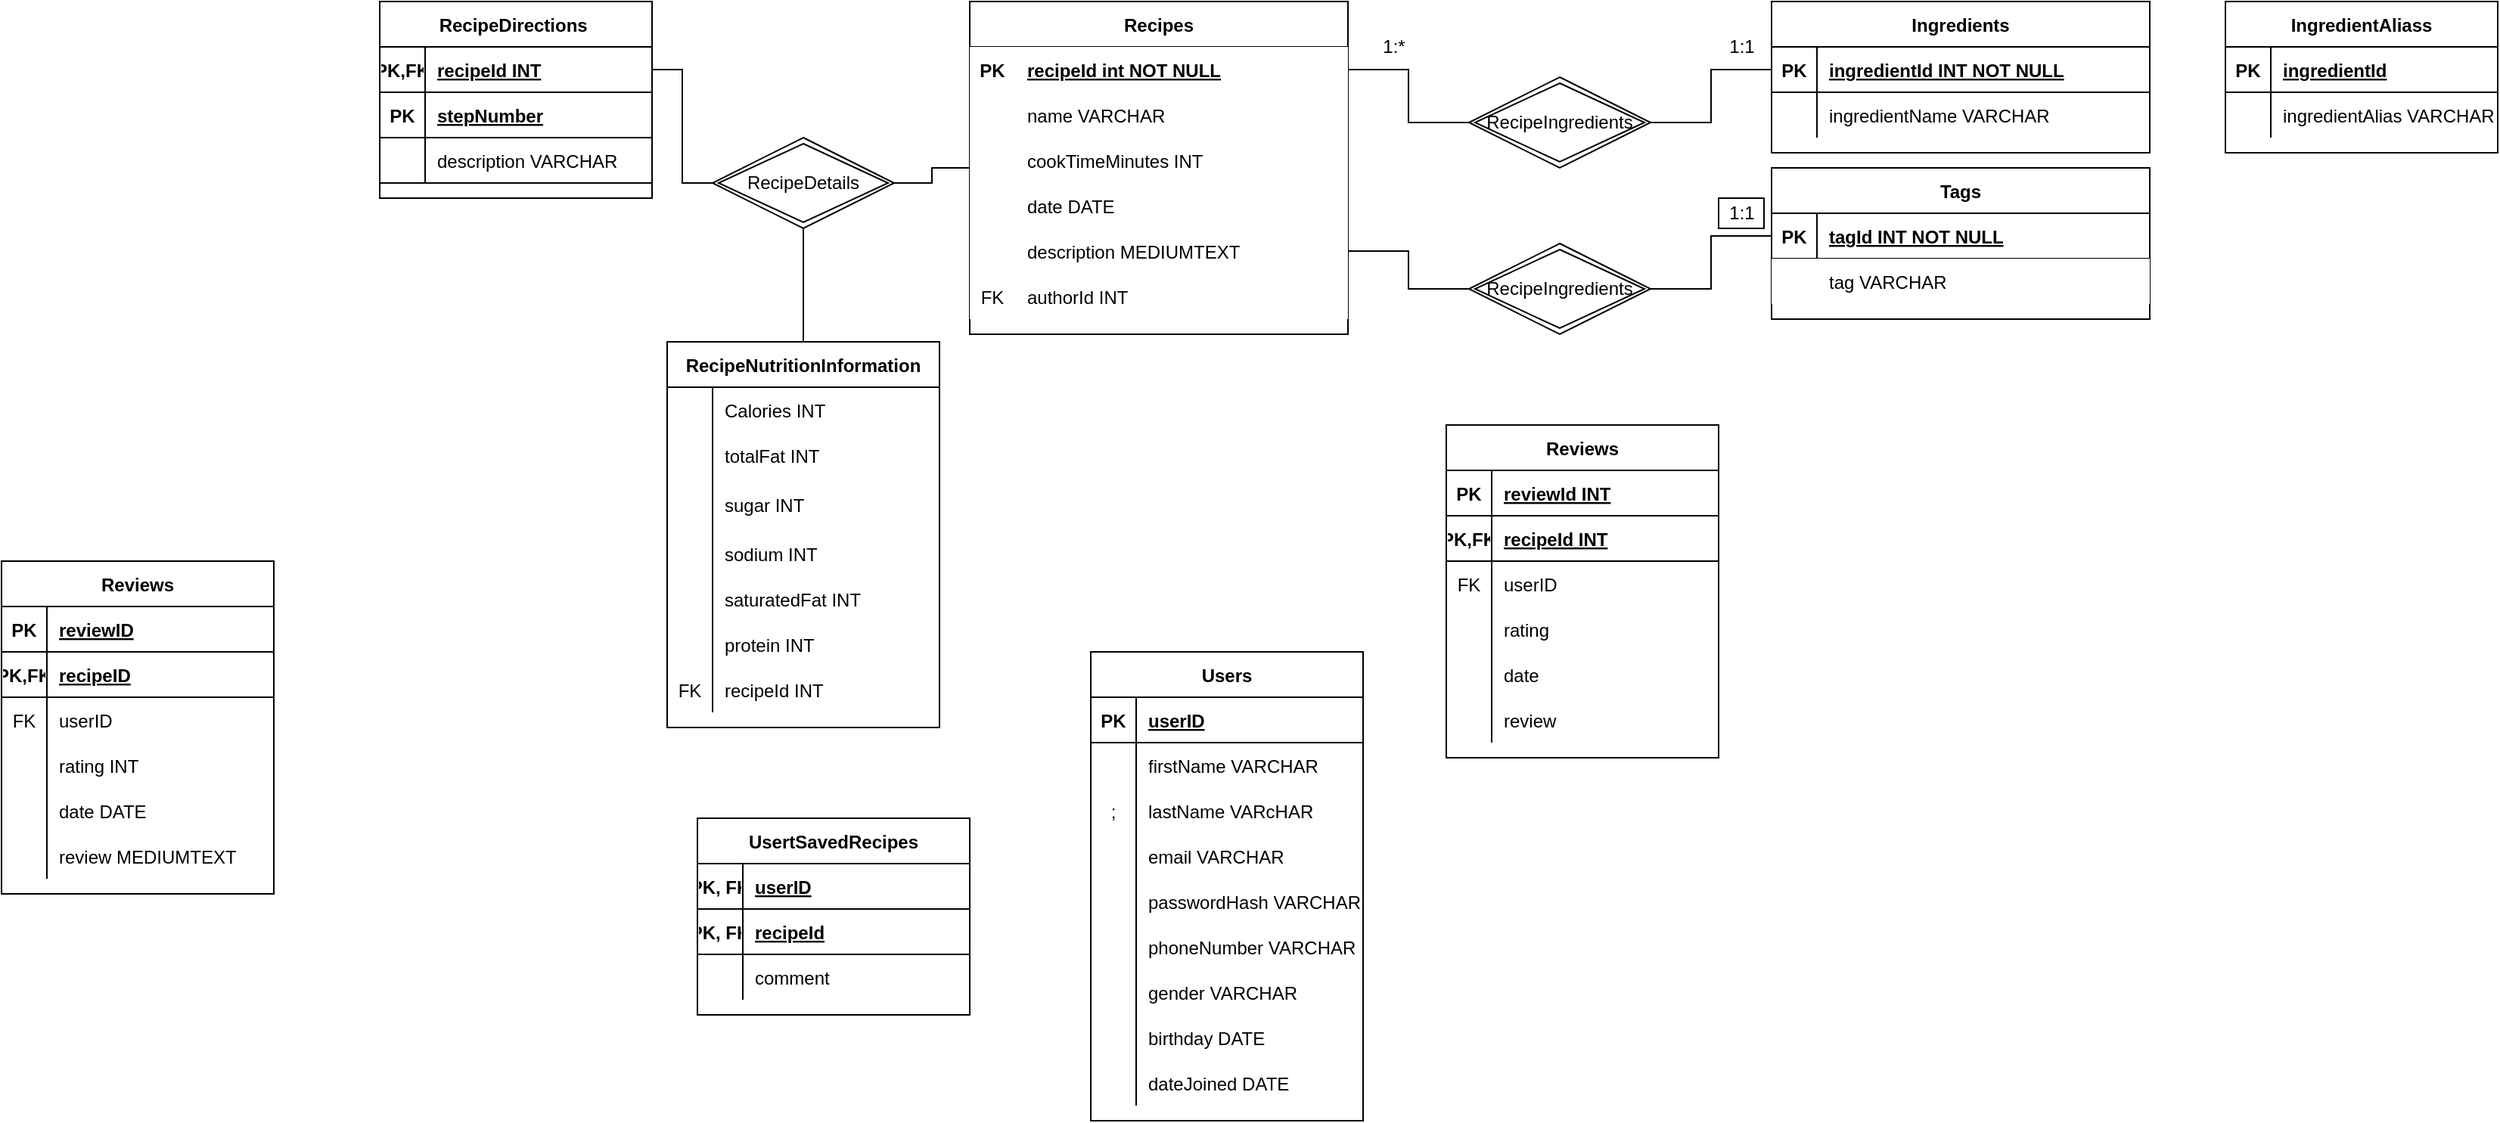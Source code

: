 <mxfile version="15.6.6" type="github">
  <diagram id="R2lEEEUBdFMjLlhIrx00" name="Page-1">
    <mxGraphModel dx="2789" dy="954" grid="1" gridSize="10" guides="1" tooltips="1" connect="1" arrows="1" fold="1" page="1" pageScale="1" pageWidth="1100" pageHeight="850" math="0" shadow="0" extFonts="Permanent Marker^https://fonts.googleapis.com/css?family=Permanent+Marker">
      <root>
        <mxCell id="0" />
        <mxCell id="1" parent="0" />
        <mxCell id="C-vyLk0tnHw3VtMMgP7b-2" value="Recipes" style="shape=table;startSize=30;container=1;collapsible=1;childLayout=tableLayout;fixedRows=1;rowLines=0;fontStyle=1;align=center;resizeLast=1;fontColor=default;fillColor=default;strokeColor=default;" parent="1" vertex="1">
          <mxGeometry x="230" y="120" width="250" height="220" as="geometry" />
        </mxCell>
        <mxCell id="C-vyLk0tnHw3VtMMgP7b-3" value="" style="shape=partialRectangle;collapsible=0;dropTarget=0;pointerEvents=0;fillColor=default;points=[[0,0.5],[1,0.5]];portConstraint=eastwest;top=0;left=0;right=0;bottom=1;strokeColor=default;fontColor=default;" parent="C-vyLk0tnHw3VtMMgP7b-2" vertex="1">
          <mxGeometry y="30" width="250" height="30" as="geometry" />
        </mxCell>
        <mxCell id="C-vyLk0tnHw3VtMMgP7b-4" value="PK" style="shape=partialRectangle;overflow=hidden;connectable=0;fillColor=default;top=0;left=0;bottom=0;right=0;fontStyle=1;strokeColor=default;fontColor=default;" parent="C-vyLk0tnHw3VtMMgP7b-3" vertex="1">
          <mxGeometry width="30" height="30" as="geometry">
            <mxRectangle width="30" height="30" as="alternateBounds" />
          </mxGeometry>
        </mxCell>
        <mxCell id="C-vyLk0tnHw3VtMMgP7b-5" value="recipeId int NOT NULL" style="shape=partialRectangle;overflow=hidden;connectable=0;fillColor=default;top=0;left=0;bottom=0;right=0;align=left;spacingLeft=6;fontStyle=5;strokeColor=default;fontColor=default;" parent="C-vyLk0tnHw3VtMMgP7b-3" vertex="1">
          <mxGeometry x="30" width="220" height="30" as="geometry">
            <mxRectangle width="220" height="30" as="alternateBounds" />
          </mxGeometry>
        </mxCell>
        <mxCell id="C-vyLk0tnHw3VtMMgP7b-6" value="" style="shape=partialRectangle;collapsible=0;dropTarget=0;pointerEvents=0;fillColor=default;points=[[0,0.5],[1,0.5]];portConstraint=eastwest;top=0;left=0;right=0;bottom=0;strokeColor=default;fontColor=default;" parent="C-vyLk0tnHw3VtMMgP7b-2" vertex="1">
          <mxGeometry y="60" width="250" height="30" as="geometry" />
        </mxCell>
        <mxCell id="C-vyLk0tnHw3VtMMgP7b-7" value="" style="shape=partialRectangle;overflow=hidden;connectable=0;fillColor=default;top=0;left=0;bottom=0;right=0;strokeColor=default;fontColor=default;" parent="C-vyLk0tnHw3VtMMgP7b-6" vertex="1">
          <mxGeometry width="30" height="30" as="geometry">
            <mxRectangle width="30" height="30" as="alternateBounds" />
          </mxGeometry>
        </mxCell>
        <mxCell id="C-vyLk0tnHw3VtMMgP7b-8" value="name VARCHAR" style="shape=partialRectangle;overflow=hidden;connectable=0;fillColor=default;top=0;left=0;bottom=0;right=0;align=left;spacingLeft=6;strokeColor=default;fontColor=default;" parent="C-vyLk0tnHw3VtMMgP7b-6" vertex="1">
          <mxGeometry x="30" width="220" height="30" as="geometry">
            <mxRectangle width="220" height="30" as="alternateBounds" />
          </mxGeometry>
        </mxCell>
        <mxCell id="C-vyLk0tnHw3VtMMgP7b-9" value="" style="shape=partialRectangle;collapsible=0;dropTarget=0;pointerEvents=0;fillColor=default;points=[[0,0.5],[1,0.5]];portConstraint=eastwest;top=0;left=0;right=0;bottom=0;strokeColor=default;fontColor=default;" parent="C-vyLk0tnHw3VtMMgP7b-2" vertex="1">
          <mxGeometry y="90" width="250" height="30" as="geometry" />
        </mxCell>
        <mxCell id="C-vyLk0tnHw3VtMMgP7b-10" value="" style="shape=partialRectangle;overflow=hidden;connectable=0;fillColor=default;top=0;left=0;bottom=0;right=0;strokeColor=default;fontColor=default;" parent="C-vyLk0tnHw3VtMMgP7b-9" vertex="1">
          <mxGeometry width="30" height="30" as="geometry">
            <mxRectangle width="30" height="30" as="alternateBounds" />
          </mxGeometry>
        </mxCell>
        <mxCell id="C-vyLk0tnHw3VtMMgP7b-11" value="cookTimeMinutes INT" style="shape=partialRectangle;overflow=hidden;connectable=0;fillColor=default;top=0;left=0;bottom=0;right=0;align=left;spacingLeft=6;strokeColor=default;fontColor=default;" parent="C-vyLk0tnHw3VtMMgP7b-9" vertex="1">
          <mxGeometry x="30" width="220" height="30" as="geometry">
            <mxRectangle width="220" height="30" as="alternateBounds" />
          </mxGeometry>
        </mxCell>
        <mxCell id="5wToZL4SRhNuV_GCkY5w-44" value="" style="shape=partialRectangle;collapsible=0;dropTarget=0;pointerEvents=0;fillColor=default;points=[[0,0.5],[1,0.5]];portConstraint=eastwest;top=0;left=0;right=0;bottom=0;strokeColor=default;fontColor=default;" vertex="1" parent="C-vyLk0tnHw3VtMMgP7b-2">
          <mxGeometry y="120" width="250" height="30" as="geometry" />
        </mxCell>
        <mxCell id="5wToZL4SRhNuV_GCkY5w-45" value="    " style="shape=partialRectangle;overflow=hidden;connectable=0;fillColor=default;top=0;left=0;bottom=0;right=0;strokeColor=default;fontColor=default;" vertex="1" parent="5wToZL4SRhNuV_GCkY5w-44">
          <mxGeometry width="30" height="30" as="geometry">
            <mxRectangle width="30" height="30" as="alternateBounds" />
          </mxGeometry>
        </mxCell>
        <mxCell id="5wToZL4SRhNuV_GCkY5w-46" value="date DATE" style="shape=partialRectangle;overflow=hidden;connectable=0;fillColor=default;top=0;left=0;bottom=0;right=0;align=left;spacingLeft=6;strokeColor=default;fontColor=default;" vertex="1" parent="5wToZL4SRhNuV_GCkY5w-44">
          <mxGeometry x="30" width="220" height="30" as="geometry">
            <mxRectangle width="220" height="30" as="alternateBounds" />
          </mxGeometry>
        </mxCell>
        <mxCell id="5wToZL4SRhNuV_GCkY5w-47" value="" style="shape=partialRectangle;collapsible=0;dropTarget=0;pointerEvents=0;fillColor=default;points=[[0,0.5],[1,0.5]];portConstraint=eastwest;top=0;left=0;right=0;bottom=0;strokeColor=default;fontColor=default;" vertex="1" parent="C-vyLk0tnHw3VtMMgP7b-2">
          <mxGeometry y="150" width="250" height="30" as="geometry" />
        </mxCell>
        <mxCell id="5wToZL4SRhNuV_GCkY5w-48" value="    " style="shape=partialRectangle;overflow=hidden;connectable=0;fillColor=default;top=0;left=0;bottom=0;right=0;strokeColor=default;fontColor=default;" vertex="1" parent="5wToZL4SRhNuV_GCkY5w-47">
          <mxGeometry width="30" height="30" as="geometry">
            <mxRectangle width="30" height="30" as="alternateBounds" />
          </mxGeometry>
        </mxCell>
        <mxCell id="5wToZL4SRhNuV_GCkY5w-49" value="description MEDIUMTEXT" style="shape=partialRectangle;overflow=hidden;connectable=0;fillColor=default;top=0;left=0;bottom=0;right=0;align=left;spacingLeft=6;strokeColor=default;fontColor=default;" vertex="1" parent="5wToZL4SRhNuV_GCkY5w-47">
          <mxGeometry x="30" width="220" height="30" as="geometry">
            <mxRectangle width="220" height="30" as="alternateBounds" />
          </mxGeometry>
        </mxCell>
        <mxCell id="5wToZL4SRhNuV_GCkY5w-50" value="" style="shape=partialRectangle;collapsible=0;dropTarget=0;pointerEvents=0;fillColor=default;points=[[0,0.5],[1,0.5]];portConstraint=eastwest;top=0;left=0;right=0;bottom=0;strokeColor=default;fontColor=default;" vertex="1" parent="C-vyLk0tnHw3VtMMgP7b-2">
          <mxGeometry y="180" width="250" height="30" as="geometry" />
        </mxCell>
        <mxCell id="5wToZL4SRhNuV_GCkY5w-51" value="FK" style="shape=partialRectangle;overflow=hidden;connectable=0;fillColor=default;top=0;left=0;bottom=0;right=0;strokeColor=default;fontColor=default;" vertex="1" parent="5wToZL4SRhNuV_GCkY5w-50">
          <mxGeometry width="30" height="30" as="geometry">
            <mxRectangle width="30" height="30" as="alternateBounds" />
          </mxGeometry>
        </mxCell>
        <mxCell id="5wToZL4SRhNuV_GCkY5w-52" value="authorId INT" style="shape=partialRectangle;overflow=hidden;connectable=0;fillColor=default;top=0;left=0;bottom=0;right=0;align=left;spacingLeft=6;strokeColor=default;fontColor=default;" vertex="1" parent="5wToZL4SRhNuV_GCkY5w-50">
          <mxGeometry x="30" width="220" height="30" as="geometry">
            <mxRectangle width="220" height="30" as="alternateBounds" />
          </mxGeometry>
        </mxCell>
        <mxCell id="5wToZL4SRhNuV_GCkY5w-53" value="Ingredients" style="shape=table;startSize=30;container=1;collapsible=1;childLayout=tableLayout;fixedRows=1;rowLines=0;fontStyle=1;align=center;resizeLast=1;fontColor=default;" vertex="1" parent="1">
          <mxGeometry x="760" y="120" width="250" height="100" as="geometry" />
        </mxCell>
        <mxCell id="5wToZL4SRhNuV_GCkY5w-54" value="" style="shape=partialRectangle;collapsible=0;dropTarget=0;pointerEvents=0;fillColor=none;points=[[0,0.5],[1,0.5]];portConstraint=eastwest;top=0;left=0;right=0;bottom=1;" vertex="1" parent="5wToZL4SRhNuV_GCkY5w-53">
          <mxGeometry y="30" width="250" height="30" as="geometry" />
        </mxCell>
        <mxCell id="5wToZL4SRhNuV_GCkY5w-55" value="PK" style="shape=partialRectangle;overflow=hidden;connectable=0;fillColor=none;top=0;left=0;bottom=0;right=0;fontStyle=1;" vertex="1" parent="5wToZL4SRhNuV_GCkY5w-54">
          <mxGeometry width="30" height="30" as="geometry">
            <mxRectangle width="30" height="30" as="alternateBounds" />
          </mxGeometry>
        </mxCell>
        <mxCell id="5wToZL4SRhNuV_GCkY5w-56" value="ingredientId INT NOT NULL" style="shape=partialRectangle;overflow=hidden;connectable=0;fillColor=none;top=0;left=0;bottom=0;right=0;align=left;spacingLeft=6;fontStyle=5;" vertex="1" parent="5wToZL4SRhNuV_GCkY5w-54">
          <mxGeometry x="30" width="220" height="30" as="geometry">
            <mxRectangle width="220" height="30" as="alternateBounds" />
          </mxGeometry>
        </mxCell>
        <mxCell id="5wToZL4SRhNuV_GCkY5w-57" value="" style="shape=partialRectangle;collapsible=0;dropTarget=0;pointerEvents=0;fillColor=none;points=[[0,0.5],[1,0.5]];portConstraint=eastwest;top=0;left=0;right=0;bottom=0;" vertex="1" parent="5wToZL4SRhNuV_GCkY5w-53">
          <mxGeometry y="60" width="250" height="30" as="geometry" />
        </mxCell>
        <mxCell id="5wToZL4SRhNuV_GCkY5w-58" value="" style="shape=partialRectangle;overflow=hidden;connectable=0;fillColor=none;top=0;left=0;bottom=0;right=0;" vertex="1" parent="5wToZL4SRhNuV_GCkY5w-57">
          <mxGeometry width="30" height="30" as="geometry">
            <mxRectangle width="30" height="30" as="alternateBounds" />
          </mxGeometry>
        </mxCell>
        <mxCell id="5wToZL4SRhNuV_GCkY5w-59" value="ingredientName VARCHAR" style="shape=partialRectangle;overflow=hidden;connectable=0;fillColor=none;top=0;left=0;bottom=0;right=0;align=left;spacingLeft=6;" vertex="1" parent="5wToZL4SRhNuV_GCkY5w-57">
          <mxGeometry x="30" width="220" height="30" as="geometry">
            <mxRectangle width="220" height="30" as="alternateBounds" />
          </mxGeometry>
        </mxCell>
        <mxCell id="5wToZL4SRhNuV_GCkY5w-73" value="RecipeIngredients" style="shape=rhombus;double=1;perimeter=rhombusPerimeter;whiteSpace=wrap;html=1;align=center;fontColor=default;" vertex="1" parent="1">
          <mxGeometry x="560" y="170" width="120" height="60" as="geometry" />
        </mxCell>
        <mxCell id="5wToZL4SRhNuV_GCkY5w-74" style="edgeStyle=orthogonalEdgeStyle;rounded=0;orthogonalLoop=1;jettySize=auto;html=1;exitX=1;exitY=0.5;exitDx=0;exitDy=0;entryX=0;entryY=0.5;entryDx=0;entryDy=0;fontColor=default;endArrow=none;endFill=0;strokeColor=default;labelBackgroundColor=default;" edge="1" parent="1" source="C-vyLk0tnHw3VtMMgP7b-3" target="5wToZL4SRhNuV_GCkY5w-73">
          <mxGeometry relative="1" as="geometry" />
        </mxCell>
        <mxCell id="5wToZL4SRhNuV_GCkY5w-75" style="edgeStyle=orthogonalEdgeStyle;rounded=0;orthogonalLoop=1;jettySize=auto;html=1;exitX=0;exitY=0.5;exitDx=0;exitDy=0;entryX=1;entryY=0.5;entryDx=0;entryDy=0;fontColor=default;endArrow=none;endFill=0;strokeColor=default;labelBackgroundColor=default;" edge="1" parent="1" source="5wToZL4SRhNuV_GCkY5w-54" target="5wToZL4SRhNuV_GCkY5w-73">
          <mxGeometry relative="1" as="geometry" />
        </mxCell>
        <mxCell id="5wToZL4SRhNuV_GCkY5w-79" value="1:*" style="text;html=1;align=center;verticalAlign=middle;resizable=0;points=[];autosize=1;strokeColor=none;fillColor=none;fontColor=default;" vertex="1" parent="1">
          <mxGeometry x="495" y="140" width="30" height="20" as="geometry" />
        </mxCell>
        <mxCell id="5wToZL4SRhNuV_GCkY5w-80" value="1:1" style="text;html=1;align=center;verticalAlign=middle;resizable=0;points=[];autosize=1;strokeColor=none;fillColor=none;fontColor=default;" vertex="1" parent="1">
          <mxGeometry x="725" y="140" width="30" height="20" as="geometry" />
        </mxCell>
        <mxCell id="5wToZL4SRhNuV_GCkY5w-96" value="Tags" style="shape=table;startSize=30;container=1;collapsible=1;childLayout=tableLayout;fixedRows=1;rowLines=0;fontStyle=1;align=center;resizeLast=1;fontColor=default;fillColor=default;strokeColor=default;" vertex="1" parent="1">
          <mxGeometry x="760" y="230" width="250" height="100" as="geometry" />
        </mxCell>
        <mxCell id="5wToZL4SRhNuV_GCkY5w-97" value="" style="shape=partialRectangle;collapsible=0;dropTarget=0;pointerEvents=0;fillColor=none;points=[[0,0.5],[1,0.5]];portConstraint=eastwest;top=0;left=0;right=0;bottom=1;fontColor=default;" vertex="1" parent="5wToZL4SRhNuV_GCkY5w-96">
          <mxGeometry y="30" width="250" height="30" as="geometry" />
        </mxCell>
        <mxCell id="5wToZL4SRhNuV_GCkY5w-98" value="PK" style="shape=partialRectangle;overflow=hidden;connectable=0;fillColor=none;top=0;left=0;bottom=0;right=0;fontStyle=1;" vertex="1" parent="5wToZL4SRhNuV_GCkY5w-97">
          <mxGeometry width="30" height="30" as="geometry">
            <mxRectangle width="30" height="30" as="alternateBounds" />
          </mxGeometry>
        </mxCell>
        <mxCell id="5wToZL4SRhNuV_GCkY5w-99" value="tagId INT NOT NULL" style="shape=partialRectangle;overflow=hidden;connectable=0;fillColor=none;top=0;left=0;bottom=0;right=0;align=left;spacingLeft=6;fontStyle=5;fontColor=default;" vertex="1" parent="5wToZL4SRhNuV_GCkY5w-97">
          <mxGeometry x="30" width="220" height="30" as="geometry">
            <mxRectangle width="220" height="30" as="alternateBounds" />
          </mxGeometry>
        </mxCell>
        <mxCell id="5wToZL4SRhNuV_GCkY5w-100" value="" style="shape=partialRectangle;collapsible=0;dropTarget=0;pointerEvents=0;fillColor=default;points=[[0,0.5],[1,0.5]];portConstraint=eastwest;top=0;left=0;right=0;bottom=0;strokeColor=default;fontColor=default;" vertex="1" parent="5wToZL4SRhNuV_GCkY5w-96">
          <mxGeometry y="60" width="250" height="30" as="geometry" />
        </mxCell>
        <mxCell id="5wToZL4SRhNuV_GCkY5w-101" value="" style="shape=partialRectangle;overflow=hidden;connectable=0;fillColor=none;top=0;left=0;bottom=0;right=0;" vertex="1" parent="5wToZL4SRhNuV_GCkY5w-100">
          <mxGeometry width="30" height="30" as="geometry">
            <mxRectangle width="30" height="30" as="alternateBounds" />
          </mxGeometry>
        </mxCell>
        <mxCell id="5wToZL4SRhNuV_GCkY5w-102" value="tag VARCHAR" style="shape=partialRectangle;overflow=hidden;connectable=0;fillColor=none;top=0;left=0;bottom=0;right=0;align=left;spacingLeft=6;strokeColor=default;fontColor=default;" vertex="1" parent="5wToZL4SRhNuV_GCkY5w-100">
          <mxGeometry x="30" width="220" height="30" as="geometry">
            <mxRectangle width="220" height="30" as="alternateBounds" />
          </mxGeometry>
        </mxCell>
        <mxCell id="5wToZL4SRhNuV_GCkY5w-106" style="edgeStyle=orthogonalEdgeStyle;rounded=0;orthogonalLoop=1;jettySize=auto;html=1;exitX=0;exitY=0.5;exitDx=0;exitDy=0;entryX=1;entryY=0.75;entryDx=0;entryDy=0;labelBackgroundColor=default;fontColor=default;endArrow=none;endFill=0;strokeColor=default;fillColor=default;" edge="1" parent="1" source="5wToZL4SRhNuV_GCkY5w-103" target="C-vyLk0tnHw3VtMMgP7b-2">
          <mxGeometry relative="1" as="geometry" />
        </mxCell>
        <mxCell id="5wToZL4SRhNuV_GCkY5w-103" value="RecipeIngredients" style="shape=rhombus;double=1;perimeter=rhombusPerimeter;whiteSpace=wrap;html=1;align=center;fontColor=default;fillColor=default;strokeColor=default;" vertex="1" parent="1">
          <mxGeometry x="560" y="280" width="120" height="60" as="geometry" />
        </mxCell>
        <mxCell id="5wToZL4SRhNuV_GCkY5w-104" style="edgeStyle=orthogonalEdgeStyle;rounded=0;orthogonalLoop=1;jettySize=auto;html=1;exitX=0;exitY=0.5;exitDx=0;exitDy=0;entryX=1;entryY=0.5;entryDx=0;entryDy=0;fontColor=default;endArrow=none;endFill=0;strokeColor=default;labelBackgroundColor=default;fillColor=default;" edge="1" parent="1" source="5wToZL4SRhNuV_GCkY5w-97" target="5wToZL4SRhNuV_GCkY5w-103">
          <mxGeometry relative="1" as="geometry" />
        </mxCell>
        <mxCell id="5wToZL4SRhNuV_GCkY5w-105" value="1:1" style="text;html=1;align=center;verticalAlign=middle;resizable=0;points=[];autosize=1;strokeColor=default;fillColor=default;fontColor=default;" vertex="1" parent="1">
          <mxGeometry x="725" y="250" width="30" height="20" as="geometry" />
        </mxCell>
        <mxCell id="5wToZL4SRhNuV_GCkY5w-108" style="edgeStyle=orthogonalEdgeStyle;rounded=0;orthogonalLoop=1;jettySize=auto;html=1;exitX=1;exitY=0.5;exitDx=0;exitDy=0;entryX=0;entryY=0.5;entryDx=0;entryDy=0;labelBackgroundColor=default;fontColor=default;endArrow=none;endFill=0;strokeColor=default;fillColor=default;" edge="1" parent="1" source="5wToZL4SRhNuV_GCkY5w-107" target="C-vyLk0tnHw3VtMMgP7b-2">
          <mxGeometry relative="1" as="geometry" />
        </mxCell>
        <mxCell id="5wToZL4SRhNuV_GCkY5w-145" style="edgeStyle=orthogonalEdgeStyle;rounded=0;orthogonalLoop=1;jettySize=auto;html=1;exitX=0;exitY=0.5;exitDx=0;exitDy=0;entryX=1;entryY=0.5;entryDx=0;entryDy=0;labelBackgroundColor=default;fontColor=default;endArrow=none;endFill=0;strokeColor=default;fillColor=default;" edge="1" parent="1" source="5wToZL4SRhNuV_GCkY5w-107" target="5wToZL4SRhNuV_GCkY5w-110">
          <mxGeometry relative="1" as="geometry" />
        </mxCell>
        <mxCell id="5wToZL4SRhNuV_GCkY5w-107" value="RecipeDetails" style="shape=rhombus;double=1;perimeter=rhombusPerimeter;whiteSpace=wrap;html=1;align=center;fontColor=default;strokeColor=default;fillColor=default;" vertex="1" parent="1">
          <mxGeometry x="60" y="210" width="120" height="60" as="geometry" />
        </mxCell>
        <mxCell id="5wToZL4SRhNuV_GCkY5w-109" value="RecipeDirections " style="shape=table;startSize=30;container=1;collapsible=1;childLayout=tableLayout;fixedRows=1;rowLines=0;fontStyle=1;align=center;resizeLast=1;fontColor=default;strokeColor=default;fillColor=default;" vertex="1" parent="1">
          <mxGeometry x="-160" y="120" width="180" height="130" as="geometry" />
        </mxCell>
        <mxCell id="5wToZL4SRhNuV_GCkY5w-110" value="" style="shape=partialRectangle;collapsible=0;dropTarget=0;pointerEvents=0;fillColor=none;top=0;left=0;bottom=1;right=0;points=[[0,0.5],[1,0.5]];portConstraint=eastwest;fontColor=default;strokeColor=default;" vertex="1" parent="5wToZL4SRhNuV_GCkY5w-109">
          <mxGeometry y="30" width="180" height="30" as="geometry" />
        </mxCell>
        <mxCell id="5wToZL4SRhNuV_GCkY5w-111" value="PK,FK" style="shape=partialRectangle;connectable=0;fillColor=none;top=0;left=0;bottom=0;right=0;fontStyle=1;overflow=hidden;fontColor=default;strokeColor=default;" vertex="1" parent="5wToZL4SRhNuV_GCkY5w-110">
          <mxGeometry width="30" height="30" as="geometry">
            <mxRectangle width="30" height="30" as="alternateBounds" />
          </mxGeometry>
        </mxCell>
        <mxCell id="5wToZL4SRhNuV_GCkY5w-112" value="recipeId INT" style="shape=partialRectangle;connectable=0;fillColor=none;top=0;left=0;bottom=0;right=0;align=left;spacingLeft=6;fontStyle=5;overflow=hidden;fontColor=default;strokeColor=default;" vertex="1" parent="5wToZL4SRhNuV_GCkY5w-110">
          <mxGeometry x="30" width="150" height="30" as="geometry">
            <mxRectangle width="150" height="30" as="alternateBounds" />
          </mxGeometry>
        </mxCell>
        <mxCell id="5wToZL4SRhNuV_GCkY5w-122" value="" style="shape=partialRectangle;collapsible=0;dropTarget=0;pointerEvents=0;fillColor=none;top=0;left=0;bottom=1;right=0;points=[[0,0.5],[1,0.5]];portConstraint=eastwest;fontColor=default;strokeColor=default;" vertex="1" parent="5wToZL4SRhNuV_GCkY5w-109">
          <mxGeometry y="60" width="180" height="30" as="geometry" />
        </mxCell>
        <mxCell id="5wToZL4SRhNuV_GCkY5w-123" value="PK" style="shape=partialRectangle;connectable=0;fillColor=none;top=0;left=0;bottom=0;right=0;fontStyle=1;overflow=hidden;fontColor=default;strokeColor=default;" vertex="1" parent="5wToZL4SRhNuV_GCkY5w-122">
          <mxGeometry width="30" height="30" as="geometry">
            <mxRectangle width="30" height="30" as="alternateBounds" />
          </mxGeometry>
        </mxCell>
        <mxCell id="5wToZL4SRhNuV_GCkY5w-124" value="stepNumber" style="shape=partialRectangle;connectable=0;fillColor=none;top=0;left=0;bottom=0;right=0;align=left;spacingLeft=6;fontStyle=5;overflow=hidden;fontColor=default;strokeColor=default;" vertex="1" parent="5wToZL4SRhNuV_GCkY5w-122">
          <mxGeometry x="30" width="150" height="30" as="geometry">
            <mxRectangle width="150" height="30" as="alternateBounds" />
          </mxGeometry>
        </mxCell>
        <mxCell id="5wToZL4SRhNuV_GCkY5w-142" value="" style="shape=partialRectangle;collapsible=0;dropTarget=0;pointerEvents=0;fillColor=none;top=0;left=0;bottom=1;right=0;points=[[0,0.5],[1,0.5]];portConstraint=eastwest;fontColor=default;strokeColor=default;" vertex="1" parent="5wToZL4SRhNuV_GCkY5w-109">
          <mxGeometry y="90" width="180" height="30" as="geometry" />
        </mxCell>
        <mxCell id="5wToZL4SRhNuV_GCkY5w-143" value="" style="shape=partialRectangle;connectable=0;fillColor=none;top=0;left=0;bottom=0;right=0;fontStyle=1;overflow=hidden;fontColor=default;strokeColor=default;" vertex="1" parent="5wToZL4SRhNuV_GCkY5w-142">
          <mxGeometry width="30" height="30" as="geometry">
            <mxRectangle width="30" height="30" as="alternateBounds" />
          </mxGeometry>
        </mxCell>
        <mxCell id="5wToZL4SRhNuV_GCkY5w-144" value="description VARCHAR" style="shape=partialRectangle;connectable=0;fillColor=none;top=0;left=0;bottom=0;right=0;align=left;spacingLeft=6;fontStyle=0;overflow=hidden;fontColor=default;strokeColor=default;" vertex="1" parent="5wToZL4SRhNuV_GCkY5w-142">
          <mxGeometry x="30" width="150" height="30" as="geometry">
            <mxRectangle width="150" height="30" as="alternateBounds" />
          </mxGeometry>
        </mxCell>
        <mxCell id="5wToZL4SRhNuV_GCkY5w-174" style="edgeStyle=orthogonalEdgeStyle;rounded=0;orthogonalLoop=1;jettySize=auto;html=1;exitX=0.5;exitY=0;exitDx=0;exitDy=0;entryX=0.5;entryY=1;entryDx=0;entryDy=0;labelBackgroundColor=default;fontColor=default;endArrow=none;endFill=0;strokeColor=default;fillColor=default;" edge="1" parent="1" source="5wToZL4SRhNuV_GCkY5w-146" target="5wToZL4SRhNuV_GCkY5w-107">
          <mxGeometry relative="1" as="geometry" />
        </mxCell>
        <mxCell id="5wToZL4SRhNuV_GCkY5w-146" value="RecipeNutritionInformation" style="shape=table;startSize=30;container=1;collapsible=1;childLayout=tableLayout;fixedRows=1;rowLines=0;fontStyle=1;align=center;resizeLast=1;fontColor=default;strokeColor=default;fillColor=default;" vertex="1" parent="1">
          <mxGeometry x="30" y="345" width="180" height="255" as="geometry" />
        </mxCell>
        <mxCell id="5wToZL4SRhNuV_GCkY5w-150" value="" style="shape=partialRectangle;collapsible=0;dropTarget=0;pointerEvents=0;fillColor=none;top=0;left=0;bottom=0;right=0;points=[[0,0.5],[1,0.5]];portConstraint=eastwest;fontColor=default;strokeColor=default;" vertex="1" parent="5wToZL4SRhNuV_GCkY5w-146">
          <mxGeometry y="30" width="180" height="30" as="geometry" />
        </mxCell>
        <mxCell id="5wToZL4SRhNuV_GCkY5w-151" value="" style="shape=partialRectangle;connectable=0;fillColor=none;top=0;left=0;bottom=0;right=0;editable=1;overflow=hidden;fontColor=default;strokeColor=default;" vertex="1" parent="5wToZL4SRhNuV_GCkY5w-150">
          <mxGeometry width="30" height="30" as="geometry">
            <mxRectangle width="30" height="30" as="alternateBounds" />
          </mxGeometry>
        </mxCell>
        <mxCell id="5wToZL4SRhNuV_GCkY5w-152" value="Calories INT" style="shape=partialRectangle;connectable=0;fillColor=none;top=0;left=0;bottom=0;right=0;align=left;spacingLeft=6;overflow=hidden;fontColor=default;strokeColor=default;" vertex="1" parent="5wToZL4SRhNuV_GCkY5w-150">
          <mxGeometry x="30" width="150" height="30" as="geometry">
            <mxRectangle width="150" height="30" as="alternateBounds" />
          </mxGeometry>
        </mxCell>
        <mxCell id="5wToZL4SRhNuV_GCkY5w-153" value="" style="shape=partialRectangle;collapsible=0;dropTarget=0;pointerEvents=0;fillColor=none;top=0;left=0;bottom=0;right=0;points=[[0,0.5],[1,0.5]];portConstraint=eastwest;fontColor=default;strokeColor=default;" vertex="1" parent="5wToZL4SRhNuV_GCkY5w-146">
          <mxGeometry y="60" width="180" height="30" as="geometry" />
        </mxCell>
        <mxCell id="5wToZL4SRhNuV_GCkY5w-154" value="" style="shape=partialRectangle;connectable=0;fillColor=none;top=0;left=0;bottom=0;right=0;editable=1;overflow=hidden;fontColor=default;strokeColor=default;" vertex="1" parent="5wToZL4SRhNuV_GCkY5w-153">
          <mxGeometry width="30" height="30" as="geometry">
            <mxRectangle width="30" height="30" as="alternateBounds" />
          </mxGeometry>
        </mxCell>
        <mxCell id="5wToZL4SRhNuV_GCkY5w-155" value="totalFat INT" style="shape=partialRectangle;connectable=0;fillColor=none;top=0;left=0;bottom=0;right=0;align=left;spacingLeft=6;overflow=hidden;fontColor=default;strokeColor=default;" vertex="1" parent="5wToZL4SRhNuV_GCkY5w-153">
          <mxGeometry x="30" width="150" height="30" as="geometry">
            <mxRectangle width="150" height="30" as="alternateBounds" />
          </mxGeometry>
        </mxCell>
        <mxCell id="5wToZL4SRhNuV_GCkY5w-156" value="" style="shape=partialRectangle;collapsible=0;dropTarget=0;pointerEvents=0;fillColor=none;top=0;left=0;bottom=0;right=0;points=[[0,0.5],[1,0.5]];portConstraint=eastwest;fontColor=default;strokeColor=default;" vertex="1" parent="5wToZL4SRhNuV_GCkY5w-146">
          <mxGeometry y="90" width="180" height="35" as="geometry" />
        </mxCell>
        <mxCell id="5wToZL4SRhNuV_GCkY5w-157" value="" style="shape=partialRectangle;connectable=0;fillColor=none;top=0;left=0;bottom=0;right=0;editable=1;overflow=hidden;fontColor=default;strokeColor=default;" vertex="1" parent="5wToZL4SRhNuV_GCkY5w-156">
          <mxGeometry width="30" height="35" as="geometry">
            <mxRectangle width="30" height="35" as="alternateBounds" />
          </mxGeometry>
        </mxCell>
        <mxCell id="5wToZL4SRhNuV_GCkY5w-158" value="sugar INT" style="shape=partialRectangle;connectable=0;fillColor=none;top=0;left=0;bottom=0;right=0;align=left;spacingLeft=6;overflow=hidden;fontColor=default;strokeColor=default;" vertex="1" parent="5wToZL4SRhNuV_GCkY5w-156">
          <mxGeometry x="30" width="150" height="35" as="geometry">
            <mxRectangle width="150" height="35" as="alternateBounds" />
          </mxGeometry>
        </mxCell>
        <mxCell id="5wToZL4SRhNuV_GCkY5w-159" value="" style="shape=partialRectangle;collapsible=0;dropTarget=0;pointerEvents=0;fillColor=none;top=0;left=0;bottom=0;right=0;points=[[0,0.5],[1,0.5]];portConstraint=eastwest;fontColor=default;strokeColor=default;" vertex="1" parent="5wToZL4SRhNuV_GCkY5w-146">
          <mxGeometry y="125" width="180" height="30" as="geometry" />
        </mxCell>
        <mxCell id="5wToZL4SRhNuV_GCkY5w-160" value="" style="shape=partialRectangle;connectable=0;fillColor=none;top=0;left=0;bottom=0;right=0;editable=1;overflow=hidden;fontColor=default;strokeColor=default;" vertex="1" parent="5wToZL4SRhNuV_GCkY5w-159">
          <mxGeometry width="30" height="30" as="geometry">
            <mxRectangle width="30" height="30" as="alternateBounds" />
          </mxGeometry>
        </mxCell>
        <mxCell id="5wToZL4SRhNuV_GCkY5w-161" value="sodium INT" style="shape=partialRectangle;connectable=0;fillColor=none;top=0;left=0;bottom=0;right=0;align=left;spacingLeft=6;overflow=hidden;fontColor=default;strokeColor=default;" vertex="1" parent="5wToZL4SRhNuV_GCkY5w-159">
          <mxGeometry x="30" width="150" height="30" as="geometry">
            <mxRectangle width="150" height="30" as="alternateBounds" />
          </mxGeometry>
        </mxCell>
        <mxCell id="5wToZL4SRhNuV_GCkY5w-162" value="" style="shape=partialRectangle;collapsible=0;dropTarget=0;pointerEvents=0;fillColor=none;top=0;left=0;bottom=0;right=0;points=[[0,0.5],[1,0.5]];portConstraint=eastwest;fontColor=default;strokeColor=default;" vertex="1" parent="5wToZL4SRhNuV_GCkY5w-146">
          <mxGeometry y="155" width="180" height="30" as="geometry" />
        </mxCell>
        <mxCell id="5wToZL4SRhNuV_GCkY5w-163" value="" style="shape=partialRectangle;connectable=0;fillColor=none;top=0;left=0;bottom=0;right=0;editable=1;overflow=hidden;fontColor=default;strokeColor=default;" vertex="1" parent="5wToZL4SRhNuV_GCkY5w-162">
          <mxGeometry width="30" height="30" as="geometry">
            <mxRectangle width="30" height="30" as="alternateBounds" />
          </mxGeometry>
        </mxCell>
        <mxCell id="5wToZL4SRhNuV_GCkY5w-164" value="saturatedFat INT" style="shape=partialRectangle;connectable=0;fillColor=none;top=0;left=0;bottom=0;right=0;align=left;spacingLeft=6;overflow=hidden;fontColor=default;strokeColor=default;" vertex="1" parent="5wToZL4SRhNuV_GCkY5w-162">
          <mxGeometry x="30" width="150" height="30" as="geometry">
            <mxRectangle width="150" height="30" as="alternateBounds" />
          </mxGeometry>
        </mxCell>
        <mxCell id="5wToZL4SRhNuV_GCkY5w-165" value="" style="shape=partialRectangle;collapsible=0;dropTarget=0;pointerEvents=0;fillColor=none;top=0;left=0;bottom=0;right=0;points=[[0,0.5],[1,0.5]];portConstraint=eastwest;fontColor=default;strokeColor=default;" vertex="1" parent="5wToZL4SRhNuV_GCkY5w-146">
          <mxGeometry y="185" width="180" height="30" as="geometry" />
        </mxCell>
        <mxCell id="5wToZL4SRhNuV_GCkY5w-166" value="" style="shape=partialRectangle;connectable=0;fillColor=none;top=0;left=0;bottom=0;right=0;editable=1;overflow=hidden;fontColor=default;strokeColor=default;" vertex="1" parent="5wToZL4SRhNuV_GCkY5w-165">
          <mxGeometry width="30" height="30" as="geometry">
            <mxRectangle width="30" height="30" as="alternateBounds" />
          </mxGeometry>
        </mxCell>
        <mxCell id="5wToZL4SRhNuV_GCkY5w-167" value="protein INT" style="shape=partialRectangle;connectable=0;fillColor=none;top=0;left=0;bottom=0;right=0;align=left;spacingLeft=6;overflow=hidden;fontColor=default;strokeColor=default;" vertex="1" parent="5wToZL4SRhNuV_GCkY5w-165">
          <mxGeometry x="30" width="150" height="30" as="geometry">
            <mxRectangle width="150" height="30" as="alternateBounds" />
          </mxGeometry>
        </mxCell>
        <mxCell id="5wToZL4SRhNuV_GCkY5w-168" value="" style="shape=partialRectangle;collapsible=0;dropTarget=0;pointerEvents=0;fillColor=none;top=0;left=0;bottom=0;right=0;points=[[0,0.5],[1,0.5]];portConstraint=eastwest;fontColor=default;strokeColor=default;" vertex="1" parent="5wToZL4SRhNuV_GCkY5w-146">
          <mxGeometry y="215" width="180" height="30" as="geometry" />
        </mxCell>
        <mxCell id="5wToZL4SRhNuV_GCkY5w-169" value="FK" style="shape=partialRectangle;connectable=0;fillColor=none;top=0;left=0;bottom=0;right=0;editable=1;overflow=hidden;fontColor=default;strokeColor=default;" vertex="1" parent="5wToZL4SRhNuV_GCkY5w-168">
          <mxGeometry width="30" height="30" as="geometry">
            <mxRectangle width="30" height="30" as="alternateBounds" />
          </mxGeometry>
        </mxCell>
        <mxCell id="5wToZL4SRhNuV_GCkY5w-170" value="recipeId INT" style="shape=partialRectangle;connectable=0;fillColor=none;top=0;left=0;bottom=0;right=0;align=left;spacingLeft=6;overflow=hidden;fontColor=default;strokeColor=default;" vertex="1" parent="5wToZL4SRhNuV_GCkY5w-168">
          <mxGeometry x="30" width="150" height="30" as="geometry">
            <mxRectangle width="150" height="30" as="alternateBounds" />
          </mxGeometry>
        </mxCell>
        <mxCell id="5wToZL4SRhNuV_GCkY5w-175" value="Reviews" style="shape=table;startSize=30;container=1;collapsible=1;childLayout=tableLayout;fixedRows=1;rowLines=0;fontStyle=1;align=center;resizeLast=1;fontColor=default;strokeColor=default;fillColor=default;" vertex="1" parent="1">
          <mxGeometry x="545" y="400" width="180" height="220" as="geometry" />
        </mxCell>
        <mxCell id="5wToZL4SRhNuV_GCkY5w-176" value="" style="shape=partialRectangle;collapsible=0;dropTarget=0;pointerEvents=0;fillColor=none;top=0;left=0;bottom=1;right=0;points=[[0,0.5],[1,0.5]];portConstraint=eastwest;fontColor=default;strokeColor=default;" vertex="1" parent="5wToZL4SRhNuV_GCkY5w-175">
          <mxGeometry y="30" width="180" height="30" as="geometry" />
        </mxCell>
        <mxCell id="5wToZL4SRhNuV_GCkY5w-177" value="PK" style="shape=partialRectangle;connectable=0;fillColor=none;top=0;left=0;bottom=0;right=0;fontStyle=1;overflow=hidden;fontColor=default;strokeColor=default;" vertex="1" parent="5wToZL4SRhNuV_GCkY5w-176">
          <mxGeometry width="30" height="30" as="geometry">
            <mxRectangle width="30" height="30" as="alternateBounds" />
          </mxGeometry>
        </mxCell>
        <mxCell id="5wToZL4SRhNuV_GCkY5w-178" value="reviewId INT" style="shape=partialRectangle;connectable=0;fillColor=none;top=0;left=0;bottom=0;right=0;align=left;spacingLeft=6;fontStyle=5;overflow=hidden;fontColor=default;strokeColor=default;" vertex="1" parent="5wToZL4SRhNuV_GCkY5w-176">
          <mxGeometry x="30" width="150" height="30" as="geometry">
            <mxRectangle width="150" height="30" as="alternateBounds" />
          </mxGeometry>
        </mxCell>
        <mxCell id="5wToZL4SRhNuV_GCkY5w-188" value="" style="shape=partialRectangle;collapsible=0;dropTarget=0;pointerEvents=0;fillColor=none;top=0;left=0;bottom=1;right=0;points=[[0,0.5],[1,0.5]];portConstraint=eastwest;fontColor=default;strokeColor=default;" vertex="1" parent="5wToZL4SRhNuV_GCkY5w-175">
          <mxGeometry y="60" width="180" height="30" as="geometry" />
        </mxCell>
        <mxCell id="5wToZL4SRhNuV_GCkY5w-189" value="PK,FK" style="shape=partialRectangle;connectable=0;fillColor=none;top=0;left=0;bottom=0;right=0;fontStyle=1;overflow=hidden;fontColor=default;strokeColor=default;" vertex="1" parent="5wToZL4SRhNuV_GCkY5w-188">
          <mxGeometry width="30" height="30" as="geometry">
            <mxRectangle width="30" height="30" as="alternateBounds" />
          </mxGeometry>
        </mxCell>
        <mxCell id="5wToZL4SRhNuV_GCkY5w-190" value="recipeId INT" style="shape=partialRectangle;connectable=0;fillColor=none;top=0;left=0;bottom=0;right=0;align=left;spacingLeft=6;fontStyle=5;overflow=hidden;fontColor=default;strokeColor=default;" vertex="1" parent="5wToZL4SRhNuV_GCkY5w-188">
          <mxGeometry x="30" width="150" height="30" as="geometry">
            <mxRectangle width="150" height="30" as="alternateBounds" />
          </mxGeometry>
        </mxCell>
        <mxCell id="5wToZL4SRhNuV_GCkY5w-179" value="" style="shape=partialRectangle;collapsible=0;dropTarget=0;pointerEvents=0;fillColor=none;top=0;left=0;bottom=0;right=0;points=[[0,0.5],[1,0.5]];portConstraint=eastwest;fontColor=default;strokeColor=default;" vertex="1" parent="5wToZL4SRhNuV_GCkY5w-175">
          <mxGeometry y="90" width="180" height="30" as="geometry" />
        </mxCell>
        <mxCell id="5wToZL4SRhNuV_GCkY5w-180" value="FK" style="shape=partialRectangle;connectable=0;fillColor=none;top=0;left=0;bottom=0;right=0;editable=1;overflow=hidden;fontColor=default;strokeColor=default;" vertex="1" parent="5wToZL4SRhNuV_GCkY5w-179">
          <mxGeometry width="30" height="30" as="geometry">
            <mxRectangle width="30" height="30" as="alternateBounds" />
          </mxGeometry>
        </mxCell>
        <mxCell id="5wToZL4SRhNuV_GCkY5w-181" value="userID" style="shape=partialRectangle;connectable=0;fillColor=none;top=0;left=0;bottom=0;right=0;align=left;spacingLeft=6;overflow=hidden;fontColor=default;strokeColor=default;" vertex="1" parent="5wToZL4SRhNuV_GCkY5w-179">
          <mxGeometry x="30" width="150" height="30" as="geometry">
            <mxRectangle width="150" height="30" as="alternateBounds" />
          </mxGeometry>
        </mxCell>
        <mxCell id="5wToZL4SRhNuV_GCkY5w-191" value="" style="shape=partialRectangle;collapsible=0;dropTarget=0;pointerEvents=0;fillColor=none;top=0;left=0;bottom=0;right=0;points=[[0,0.5],[1,0.5]];portConstraint=eastwest;fontColor=default;strokeColor=default;" vertex="1" parent="5wToZL4SRhNuV_GCkY5w-175">
          <mxGeometry y="120" width="180" height="30" as="geometry" />
        </mxCell>
        <mxCell id="5wToZL4SRhNuV_GCkY5w-192" value="" style="shape=partialRectangle;connectable=0;fillColor=none;top=0;left=0;bottom=0;right=0;editable=1;overflow=hidden;fontColor=default;strokeColor=default;" vertex="1" parent="5wToZL4SRhNuV_GCkY5w-191">
          <mxGeometry width="30" height="30" as="geometry">
            <mxRectangle width="30" height="30" as="alternateBounds" />
          </mxGeometry>
        </mxCell>
        <mxCell id="5wToZL4SRhNuV_GCkY5w-193" value="rating" style="shape=partialRectangle;connectable=0;fillColor=none;top=0;left=0;bottom=0;right=0;align=left;spacingLeft=6;overflow=hidden;fontColor=default;strokeColor=default;" vertex="1" parent="5wToZL4SRhNuV_GCkY5w-191">
          <mxGeometry x="30" width="150" height="30" as="geometry">
            <mxRectangle width="150" height="30" as="alternateBounds" />
          </mxGeometry>
        </mxCell>
        <mxCell id="5wToZL4SRhNuV_GCkY5w-182" value="" style="shape=partialRectangle;collapsible=0;dropTarget=0;pointerEvents=0;fillColor=none;top=0;left=0;bottom=0;right=0;points=[[0,0.5],[1,0.5]];portConstraint=eastwest;fontColor=default;strokeColor=default;" vertex="1" parent="5wToZL4SRhNuV_GCkY5w-175">
          <mxGeometry y="150" width="180" height="30" as="geometry" />
        </mxCell>
        <mxCell id="5wToZL4SRhNuV_GCkY5w-183" value="" style="shape=partialRectangle;connectable=0;fillColor=none;top=0;left=0;bottom=0;right=0;editable=1;overflow=hidden;fontColor=default;strokeColor=default;" vertex="1" parent="5wToZL4SRhNuV_GCkY5w-182">
          <mxGeometry width="30" height="30" as="geometry">
            <mxRectangle width="30" height="30" as="alternateBounds" />
          </mxGeometry>
        </mxCell>
        <mxCell id="5wToZL4SRhNuV_GCkY5w-184" value="date" style="shape=partialRectangle;connectable=0;fillColor=none;top=0;left=0;bottom=0;right=0;align=left;spacingLeft=6;overflow=hidden;fontColor=default;strokeColor=default;" vertex="1" parent="5wToZL4SRhNuV_GCkY5w-182">
          <mxGeometry x="30" width="150" height="30" as="geometry">
            <mxRectangle width="150" height="30" as="alternateBounds" />
          </mxGeometry>
        </mxCell>
        <mxCell id="5wToZL4SRhNuV_GCkY5w-185" value="" style="shape=partialRectangle;collapsible=0;dropTarget=0;pointerEvents=0;fillColor=none;top=0;left=0;bottom=0;right=0;points=[[0,0.5],[1,0.5]];portConstraint=eastwest;fontColor=default;strokeColor=default;" vertex="1" parent="5wToZL4SRhNuV_GCkY5w-175">
          <mxGeometry y="180" width="180" height="30" as="geometry" />
        </mxCell>
        <mxCell id="5wToZL4SRhNuV_GCkY5w-186" value="" style="shape=partialRectangle;connectable=0;fillColor=none;top=0;left=0;bottom=0;right=0;editable=1;overflow=hidden;fontColor=default;strokeColor=default;" vertex="1" parent="5wToZL4SRhNuV_GCkY5w-185">
          <mxGeometry width="30" height="30" as="geometry">
            <mxRectangle width="30" height="30" as="alternateBounds" />
          </mxGeometry>
        </mxCell>
        <mxCell id="5wToZL4SRhNuV_GCkY5w-187" value="review" style="shape=partialRectangle;connectable=0;fillColor=none;top=0;left=0;bottom=0;right=0;align=left;spacingLeft=6;overflow=hidden;fontColor=default;strokeColor=default;" vertex="1" parent="5wToZL4SRhNuV_GCkY5w-185">
          <mxGeometry x="30" width="150" height="30" as="geometry">
            <mxRectangle width="150" height="30" as="alternateBounds" />
          </mxGeometry>
        </mxCell>
        <mxCell id="5wToZL4SRhNuV_GCkY5w-194" value="Users" style="shape=table;startSize=30;container=1;collapsible=1;childLayout=tableLayout;fixedRows=1;rowLines=0;fontStyle=1;align=center;resizeLast=1;fontColor=default;strokeColor=default;fillColor=default;" vertex="1" parent="1">
          <mxGeometry x="310" y="550" width="180" height="310" as="geometry" />
        </mxCell>
        <mxCell id="5wToZL4SRhNuV_GCkY5w-195" value="" style="shape=partialRectangle;collapsible=0;dropTarget=0;pointerEvents=0;fillColor=none;top=0;left=0;bottom=1;right=0;points=[[0,0.5],[1,0.5]];portConstraint=eastwest;fontColor=default;strokeColor=default;" vertex="1" parent="5wToZL4SRhNuV_GCkY5w-194">
          <mxGeometry y="30" width="180" height="30" as="geometry" />
        </mxCell>
        <mxCell id="5wToZL4SRhNuV_GCkY5w-196" value="PK" style="shape=partialRectangle;connectable=0;fillColor=none;top=0;left=0;bottom=0;right=0;fontStyle=1;overflow=hidden;fontColor=default;strokeColor=default;" vertex="1" parent="5wToZL4SRhNuV_GCkY5w-195">
          <mxGeometry width="30" height="30" as="geometry">
            <mxRectangle width="30" height="30" as="alternateBounds" />
          </mxGeometry>
        </mxCell>
        <mxCell id="5wToZL4SRhNuV_GCkY5w-197" value="userID" style="shape=partialRectangle;connectable=0;fillColor=none;top=0;left=0;bottom=0;right=0;align=left;spacingLeft=6;fontStyle=5;overflow=hidden;fontColor=default;strokeColor=default;" vertex="1" parent="5wToZL4SRhNuV_GCkY5w-195">
          <mxGeometry x="30" width="150" height="30" as="geometry">
            <mxRectangle width="150" height="30" as="alternateBounds" />
          </mxGeometry>
        </mxCell>
        <mxCell id="5wToZL4SRhNuV_GCkY5w-198" value="" style="shape=partialRectangle;collapsible=0;dropTarget=0;pointerEvents=0;fillColor=none;top=0;left=0;bottom=0;right=0;points=[[0,0.5],[1,0.5]];portConstraint=eastwest;fontColor=default;strokeColor=default;" vertex="1" parent="5wToZL4SRhNuV_GCkY5w-194">
          <mxGeometry y="60" width="180" height="30" as="geometry" />
        </mxCell>
        <mxCell id="5wToZL4SRhNuV_GCkY5w-199" value="" style="shape=partialRectangle;connectable=0;fillColor=none;top=0;left=0;bottom=0;right=0;editable=1;overflow=hidden;fontColor=default;strokeColor=default;" vertex="1" parent="5wToZL4SRhNuV_GCkY5w-198">
          <mxGeometry width="30" height="30" as="geometry">
            <mxRectangle width="30" height="30" as="alternateBounds" />
          </mxGeometry>
        </mxCell>
        <mxCell id="5wToZL4SRhNuV_GCkY5w-200" value="firstName VARCHAR" style="shape=partialRectangle;connectable=0;fillColor=none;top=0;left=0;bottom=0;right=0;align=left;spacingLeft=6;overflow=hidden;fontColor=default;strokeColor=default;" vertex="1" parent="5wToZL4SRhNuV_GCkY5w-198">
          <mxGeometry x="30" width="150" height="30" as="geometry">
            <mxRectangle width="150" height="30" as="alternateBounds" />
          </mxGeometry>
        </mxCell>
        <mxCell id="5wToZL4SRhNuV_GCkY5w-207" value="" style="shape=partialRectangle;collapsible=0;dropTarget=0;pointerEvents=0;fillColor=none;top=0;left=0;bottom=0;right=0;points=[[0,0.5],[1,0.5]];portConstraint=eastwest;fontColor=default;strokeColor=default;" vertex="1" parent="5wToZL4SRhNuV_GCkY5w-194">
          <mxGeometry y="90" width="180" height="30" as="geometry" />
        </mxCell>
        <mxCell id="5wToZL4SRhNuV_GCkY5w-208" value=";" style="shape=partialRectangle;connectable=0;fillColor=none;top=0;left=0;bottom=0;right=0;editable=1;overflow=hidden;fontColor=default;strokeColor=default;" vertex="1" parent="5wToZL4SRhNuV_GCkY5w-207">
          <mxGeometry width="30" height="30" as="geometry">
            <mxRectangle width="30" height="30" as="alternateBounds" />
          </mxGeometry>
        </mxCell>
        <mxCell id="5wToZL4SRhNuV_GCkY5w-209" value="lastName VARcHAR" style="shape=partialRectangle;connectable=0;fillColor=none;top=0;left=0;bottom=0;right=0;align=left;spacingLeft=6;overflow=hidden;fontColor=default;strokeColor=default;" vertex="1" parent="5wToZL4SRhNuV_GCkY5w-207">
          <mxGeometry x="30" width="150" height="30" as="geometry">
            <mxRectangle width="150" height="30" as="alternateBounds" />
          </mxGeometry>
        </mxCell>
        <mxCell id="5wToZL4SRhNuV_GCkY5w-201" value="" style="shape=partialRectangle;collapsible=0;dropTarget=0;pointerEvents=0;fillColor=none;top=0;left=0;bottom=0;right=0;points=[[0,0.5],[1,0.5]];portConstraint=eastwest;fontColor=default;strokeColor=default;" vertex="1" parent="5wToZL4SRhNuV_GCkY5w-194">
          <mxGeometry y="120" width="180" height="30" as="geometry" />
        </mxCell>
        <mxCell id="5wToZL4SRhNuV_GCkY5w-202" value="" style="shape=partialRectangle;connectable=0;fillColor=none;top=0;left=0;bottom=0;right=0;editable=1;overflow=hidden;fontColor=default;strokeColor=default;" vertex="1" parent="5wToZL4SRhNuV_GCkY5w-201">
          <mxGeometry width="30" height="30" as="geometry">
            <mxRectangle width="30" height="30" as="alternateBounds" />
          </mxGeometry>
        </mxCell>
        <mxCell id="5wToZL4SRhNuV_GCkY5w-203" value="email VARCHAR" style="shape=partialRectangle;connectable=0;fillColor=none;top=0;left=0;bottom=0;right=0;align=left;spacingLeft=6;overflow=hidden;fontColor=default;strokeColor=default;" vertex="1" parent="5wToZL4SRhNuV_GCkY5w-201">
          <mxGeometry x="30" width="150" height="30" as="geometry">
            <mxRectangle width="150" height="30" as="alternateBounds" />
          </mxGeometry>
        </mxCell>
        <mxCell id="5wToZL4SRhNuV_GCkY5w-204" value="" style="shape=partialRectangle;collapsible=0;dropTarget=0;pointerEvents=0;fillColor=none;top=0;left=0;bottom=0;right=0;points=[[0,0.5],[1,0.5]];portConstraint=eastwest;fontColor=default;strokeColor=default;" vertex="1" parent="5wToZL4SRhNuV_GCkY5w-194">
          <mxGeometry y="150" width="180" height="30" as="geometry" />
        </mxCell>
        <mxCell id="5wToZL4SRhNuV_GCkY5w-205" value="" style="shape=partialRectangle;connectable=0;fillColor=none;top=0;left=0;bottom=0;right=0;editable=1;overflow=hidden;fontColor=default;strokeColor=default;" vertex="1" parent="5wToZL4SRhNuV_GCkY5w-204">
          <mxGeometry width="30" height="30" as="geometry">
            <mxRectangle width="30" height="30" as="alternateBounds" />
          </mxGeometry>
        </mxCell>
        <mxCell id="5wToZL4SRhNuV_GCkY5w-206" value="passwordHash VARCHAR" style="shape=partialRectangle;connectable=0;fillColor=none;top=0;left=0;bottom=0;right=0;align=left;spacingLeft=6;overflow=hidden;fontColor=default;strokeColor=default;" vertex="1" parent="5wToZL4SRhNuV_GCkY5w-204">
          <mxGeometry x="30" width="150" height="30" as="geometry">
            <mxRectangle width="150" height="30" as="alternateBounds" />
          </mxGeometry>
        </mxCell>
        <mxCell id="5wToZL4SRhNuV_GCkY5w-210" value="" style="shape=partialRectangle;collapsible=0;dropTarget=0;pointerEvents=0;fillColor=none;top=0;left=0;bottom=0;right=0;points=[[0,0.5],[1,0.5]];portConstraint=eastwest;fontColor=default;strokeColor=default;" vertex="1" parent="5wToZL4SRhNuV_GCkY5w-194">
          <mxGeometry y="180" width="180" height="30" as="geometry" />
        </mxCell>
        <mxCell id="5wToZL4SRhNuV_GCkY5w-211" value="" style="shape=partialRectangle;connectable=0;fillColor=none;top=0;left=0;bottom=0;right=0;editable=1;overflow=hidden;fontColor=default;strokeColor=default;" vertex="1" parent="5wToZL4SRhNuV_GCkY5w-210">
          <mxGeometry width="30" height="30" as="geometry">
            <mxRectangle width="30" height="30" as="alternateBounds" />
          </mxGeometry>
        </mxCell>
        <mxCell id="5wToZL4SRhNuV_GCkY5w-212" value="phoneNumber VARCHAR" style="shape=partialRectangle;connectable=0;fillColor=none;top=0;left=0;bottom=0;right=0;align=left;spacingLeft=6;overflow=hidden;fontColor=default;strokeColor=default;" vertex="1" parent="5wToZL4SRhNuV_GCkY5w-210">
          <mxGeometry x="30" width="150" height="30" as="geometry">
            <mxRectangle width="150" height="30" as="alternateBounds" />
          </mxGeometry>
        </mxCell>
        <mxCell id="5wToZL4SRhNuV_GCkY5w-213" value="" style="shape=partialRectangle;collapsible=0;dropTarget=0;pointerEvents=0;fillColor=none;top=0;left=0;bottom=0;right=0;points=[[0,0.5],[1,0.5]];portConstraint=eastwest;fontColor=default;strokeColor=default;" vertex="1" parent="5wToZL4SRhNuV_GCkY5w-194">
          <mxGeometry y="210" width="180" height="30" as="geometry" />
        </mxCell>
        <mxCell id="5wToZL4SRhNuV_GCkY5w-214" value="" style="shape=partialRectangle;connectable=0;fillColor=none;top=0;left=0;bottom=0;right=0;editable=1;overflow=hidden;fontColor=default;strokeColor=default;" vertex="1" parent="5wToZL4SRhNuV_GCkY5w-213">
          <mxGeometry width="30" height="30" as="geometry">
            <mxRectangle width="30" height="30" as="alternateBounds" />
          </mxGeometry>
        </mxCell>
        <mxCell id="5wToZL4SRhNuV_GCkY5w-215" value="gender VARCHAR" style="shape=partialRectangle;connectable=0;fillColor=none;top=0;left=0;bottom=0;right=0;align=left;spacingLeft=6;overflow=hidden;fontColor=default;strokeColor=default;" vertex="1" parent="5wToZL4SRhNuV_GCkY5w-213">
          <mxGeometry x="30" width="150" height="30" as="geometry">
            <mxRectangle width="150" height="30" as="alternateBounds" />
          </mxGeometry>
        </mxCell>
        <mxCell id="5wToZL4SRhNuV_GCkY5w-216" value="" style="shape=partialRectangle;collapsible=0;dropTarget=0;pointerEvents=0;fillColor=none;top=0;left=0;bottom=0;right=0;points=[[0,0.5],[1,0.5]];portConstraint=eastwest;fontColor=default;strokeColor=default;" vertex="1" parent="5wToZL4SRhNuV_GCkY5w-194">
          <mxGeometry y="240" width="180" height="30" as="geometry" />
        </mxCell>
        <mxCell id="5wToZL4SRhNuV_GCkY5w-217" value="" style="shape=partialRectangle;connectable=0;fillColor=none;top=0;left=0;bottom=0;right=0;editable=1;overflow=hidden;fontColor=default;strokeColor=default;" vertex="1" parent="5wToZL4SRhNuV_GCkY5w-216">
          <mxGeometry width="30" height="30" as="geometry">
            <mxRectangle width="30" height="30" as="alternateBounds" />
          </mxGeometry>
        </mxCell>
        <mxCell id="5wToZL4SRhNuV_GCkY5w-218" value="birthday DATE" style="shape=partialRectangle;connectable=0;fillColor=none;top=0;left=0;bottom=0;right=0;align=left;spacingLeft=6;overflow=hidden;fontColor=default;strokeColor=default;" vertex="1" parent="5wToZL4SRhNuV_GCkY5w-216">
          <mxGeometry x="30" width="150" height="30" as="geometry">
            <mxRectangle width="150" height="30" as="alternateBounds" />
          </mxGeometry>
        </mxCell>
        <mxCell id="5wToZL4SRhNuV_GCkY5w-219" value="" style="shape=partialRectangle;collapsible=0;dropTarget=0;pointerEvents=0;fillColor=none;top=0;left=0;bottom=0;right=0;points=[[0,0.5],[1,0.5]];portConstraint=eastwest;fontColor=default;strokeColor=default;" vertex="1" parent="5wToZL4SRhNuV_GCkY5w-194">
          <mxGeometry y="270" width="180" height="30" as="geometry" />
        </mxCell>
        <mxCell id="5wToZL4SRhNuV_GCkY5w-220" value="" style="shape=partialRectangle;connectable=0;fillColor=none;top=0;left=0;bottom=0;right=0;editable=1;overflow=hidden;fontColor=default;strokeColor=default;" vertex="1" parent="5wToZL4SRhNuV_GCkY5w-219">
          <mxGeometry width="30" height="30" as="geometry">
            <mxRectangle width="30" height="30" as="alternateBounds" />
          </mxGeometry>
        </mxCell>
        <mxCell id="5wToZL4SRhNuV_GCkY5w-221" value="dateJoined DATE" style="shape=partialRectangle;connectable=0;fillColor=none;top=0;left=0;bottom=0;right=0;align=left;spacingLeft=6;overflow=hidden;fontColor=default;strokeColor=default;" vertex="1" parent="5wToZL4SRhNuV_GCkY5w-219">
          <mxGeometry x="30" width="150" height="30" as="geometry">
            <mxRectangle width="150" height="30" as="alternateBounds" />
          </mxGeometry>
        </mxCell>
        <mxCell id="5wToZL4SRhNuV_GCkY5w-222" value="UsertSavedRecipes" style="shape=table;startSize=30;container=1;collapsible=1;childLayout=tableLayout;fixedRows=1;rowLines=0;fontStyle=1;align=center;resizeLast=1;fontColor=default;strokeColor=default;fillColor=default;" vertex="1" parent="1">
          <mxGeometry x="50" y="660" width="180" height="130" as="geometry" />
        </mxCell>
        <mxCell id="5wToZL4SRhNuV_GCkY5w-223" value="" style="shape=partialRectangle;collapsible=0;dropTarget=0;pointerEvents=0;fillColor=none;top=0;left=0;bottom=1;right=0;points=[[0,0.5],[1,0.5]];portConstraint=eastwest;fontColor=default;strokeColor=default;" vertex="1" parent="5wToZL4SRhNuV_GCkY5w-222">
          <mxGeometry y="30" width="180" height="30" as="geometry" />
        </mxCell>
        <mxCell id="5wToZL4SRhNuV_GCkY5w-224" value="PK, FK" style="shape=partialRectangle;connectable=0;fillColor=none;top=0;left=0;bottom=0;right=0;fontStyle=1;overflow=hidden;fontColor=default;strokeColor=default;" vertex="1" parent="5wToZL4SRhNuV_GCkY5w-223">
          <mxGeometry width="30" height="30" as="geometry">
            <mxRectangle width="30" height="30" as="alternateBounds" />
          </mxGeometry>
        </mxCell>
        <mxCell id="5wToZL4SRhNuV_GCkY5w-225" value="userID" style="shape=partialRectangle;connectable=0;fillColor=none;top=0;left=0;bottom=0;right=0;align=left;spacingLeft=6;fontStyle=5;overflow=hidden;fontColor=default;strokeColor=default;" vertex="1" parent="5wToZL4SRhNuV_GCkY5w-223">
          <mxGeometry x="30" width="150" height="30" as="geometry">
            <mxRectangle width="150" height="30" as="alternateBounds" />
          </mxGeometry>
        </mxCell>
        <mxCell id="5wToZL4SRhNuV_GCkY5w-235" value="" style="shape=partialRectangle;collapsible=0;dropTarget=0;pointerEvents=0;fillColor=none;top=0;left=0;bottom=1;right=0;points=[[0,0.5],[1,0.5]];portConstraint=eastwest;fontColor=default;strokeColor=default;" vertex="1" parent="5wToZL4SRhNuV_GCkY5w-222">
          <mxGeometry y="60" width="180" height="30" as="geometry" />
        </mxCell>
        <mxCell id="5wToZL4SRhNuV_GCkY5w-236" value="PK, FK" style="shape=partialRectangle;connectable=0;fillColor=none;top=0;left=0;bottom=0;right=0;fontStyle=1;overflow=hidden;fontColor=default;strokeColor=default;" vertex="1" parent="5wToZL4SRhNuV_GCkY5w-235">
          <mxGeometry width="30" height="30" as="geometry">
            <mxRectangle width="30" height="30" as="alternateBounds" />
          </mxGeometry>
        </mxCell>
        <mxCell id="5wToZL4SRhNuV_GCkY5w-237" value="recipeId" style="shape=partialRectangle;connectable=0;fillColor=none;top=0;left=0;bottom=0;right=0;align=left;spacingLeft=6;fontStyle=5;overflow=hidden;fontColor=default;strokeColor=default;" vertex="1" parent="5wToZL4SRhNuV_GCkY5w-235">
          <mxGeometry x="30" width="150" height="30" as="geometry">
            <mxRectangle width="150" height="30" as="alternateBounds" />
          </mxGeometry>
        </mxCell>
        <mxCell id="5wToZL4SRhNuV_GCkY5w-226" value="" style="shape=partialRectangle;collapsible=0;dropTarget=0;pointerEvents=0;fillColor=none;top=0;left=0;bottom=0;right=0;points=[[0,0.5],[1,0.5]];portConstraint=eastwest;fontColor=default;strokeColor=default;" vertex="1" parent="5wToZL4SRhNuV_GCkY5w-222">
          <mxGeometry y="90" width="180" height="30" as="geometry" />
        </mxCell>
        <mxCell id="5wToZL4SRhNuV_GCkY5w-227" value="" style="shape=partialRectangle;connectable=0;fillColor=none;top=0;left=0;bottom=0;right=0;editable=1;overflow=hidden;fontColor=default;strokeColor=default;" vertex="1" parent="5wToZL4SRhNuV_GCkY5w-226">
          <mxGeometry width="30" height="30" as="geometry">
            <mxRectangle width="30" height="30" as="alternateBounds" />
          </mxGeometry>
        </mxCell>
        <mxCell id="5wToZL4SRhNuV_GCkY5w-228" value="comment" style="shape=partialRectangle;connectable=0;fillColor=none;top=0;left=0;bottom=0;right=0;align=left;spacingLeft=6;overflow=hidden;fontColor=default;strokeColor=default;" vertex="1" parent="5wToZL4SRhNuV_GCkY5w-226">
          <mxGeometry x="30" width="150" height="30" as="geometry">
            <mxRectangle width="150" height="30" as="alternateBounds" />
          </mxGeometry>
        </mxCell>
        <mxCell id="5wToZL4SRhNuV_GCkY5w-238" value="Reviews" style="shape=table;startSize=30;container=1;collapsible=1;childLayout=tableLayout;fixedRows=1;rowLines=0;fontStyle=1;align=center;resizeLast=1;fontColor=default;strokeColor=default;fillColor=default;" vertex="1" parent="1">
          <mxGeometry x="-410" y="490" width="180" height="220" as="geometry" />
        </mxCell>
        <mxCell id="5wToZL4SRhNuV_GCkY5w-239" value="" style="shape=partialRectangle;collapsible=0;dropTarget=0;pointerEvents=0;fillColor=none;top=0;left=0;bottom=1;right=0;points=[[0,0.5],[1,0.5]];portConstraint=eastwest;fontColor=default;strokeColor=default;" vertex="1" parent="5wToZL4SRhNuV_GCkY5w-238">
          <mxGeometry y="30" width="180" height="30" as="geometry" />
        </mxCell>
        <mxCell id="5wToZL4SRhNuV_GCkY5w-240" value="PK" style="shape=partialRectangle;connectable=0;fillColor=none;top=0;left=0;bottom=0;right=0;fontStyle=1;overflow=hidden;fontColor=default;strokeColor=default;" vertex="1" parent="5wToZL4SRhNuV_GCkY5w-239">
          <mxGeometry width="30" height="30" as="geometry">
            <mxRectangle width="30" height="30" as="alternateBounds" />
          </mxGeometry>
        </mxCell>
        <mxCell id="5wToZL4SRhNuV_GCkY5w-241" value="reviewID" style="shape=partialRectangle;connectable=0;fillColor=none;top=0;left=0;bottom=0;right=0;align=left;spacingLeft=6;fontStyle=5;overflow=hidden;fontColor=default;strokeColor=default;" vertex="1" parent="5wToZL4SRhNuV_GCkY5w-239">
          <mxGeometry x="30" width="150" height="30" as="geometry">
            <mxRectangle width="150" height="30" as="alternateBounds" />
          </mxGeometry>
        </mxCell>
        <mxCell id="5wToZL4SRhNuV_GCkY5w-251" value="" style="shape=partialRectangle;collapsible=0;dropTarget=0;pointerEvents=0;fillColor=none;top=0;left=0;bottom=1;right=0;points=[[0,0.5],[1,0.5]];portConstraint=eastwest;fontColor=default;strokeColor=default;" vertex="1" parent="5wToZL4SRhNuV_GCkY5w-238">
          <mxGeometry y="60" width="180" height="30" as="geometry" />
        </mxCell>
        <mxCell id="5wToZL4SRhNuV_GCkY5w-252" value="PK,FK" style="shape=partialRectangle;connectable=0;fillColor=none;top=0;left=0;bottom=0;right=0;fontStyle=1;overflow=hidden;fontColor=default;strokeColor=default;" vertex="1" parent="5wToZL4SRhNuV_GCkY5w-251">
          <mxGeometry width="30" height="30" as="geometry">
            <mxRectangle width="30" height="30" as="alternateBounds" />
          </mxGeometry>
        </mxCell>
        <mxCell id="5wToZL4SRhNuV_GCkY5w-253" value="recipeID" style="shape=partialRectangle;connectable=0;fillColor=none;top=0;left=0;bottom=0;right=0;align=left;spacingLeft=6;fontStyle=5;overflow=hidden;fontColor=default;strokeColor=default;" vertex="1" parent="5wToZL4SRhNuV_GCkY5w-251">
          <mxGeometry x="30" width="150" height="30" as="geometry">
            <mxRectangle width="150" height="30" as="alternateBounds" />
          </mxGeometry>
        </mxCell>
        <mxCell id="5wToZL4SRhNuV_GCkY5w-242" value="" style="shape=partialRectangle;collapsible=0;dropTarget=0;pointerEvents=0;fillColor=none;top=0;left=0;bottom=0;right=0;points=[[0,0.5],[1,0.5]];portConstraint=eastwest;fontColor=default;strokeColor=default;" vertex="1" parent="5wToZL4SRhNuV_GCkY5w-238">
          <mxGeometry y="90" width="180" height="30" as="geometry" />
        </mxCell>
        <mxCell id="5wToZL4SRhNuV_GCkY5w-243" value="FK" style="shape=partialRectangle;connectable=0;fillColor=none;top=0;left=0;bottom=0;right=0;editable=1;overflow=hidden;fontColor=default;strokeColor=default;" vertex="1" parent="5wToZL4SRhNuV_GCkY5w-242">
          <mxGeometry width="30" height="30" as="geometry">
            <mxRectangle width="30" height="30" as="alternateBounds" />
          </mxGeometry>
        </mxCell>
        <mxCell id="5wToZL4SRhNuV_GCkY5w-244" value="userID" style="shape=partialRectangle;connectable=0;fillColor=none;top=0;left=0;bottom=0;right=0;align=left;spacingLeft=6;overflow=hidden;fontColor=default;strokeColor=default;" vertex="1" parent="5wToZL4SRhNuV_GCkY5w-242">
          <mxGeometry x="30" width="150" height="30" as="geometry">
            <mxRectangle width="150" height="30" as="alternateBounds" />
          </mxGeometry>
        </mxCell>
        <mxCell id="5wToZL4SRhNuV_GCkY5w-245" value="" style="shape=partialRectangle;collapsible=0;dropTarget=0;pointerEvents=0;fillColor=none;top=0;left=0;bottom=0;right=0;points=[[0,0.5],[1,0.5]];portConstraint=eastwest;fontColor=default;strokeColor=default;" vertex="1" parent="5wToZL4SRhNuV_GCkY5w-238">
          <mxGeometry y="120" width="180" height="30" as="geometry" />
        </mxCell>
        <mxCell id="5wToZL4SRhNuV_GCkY5w-246" value="" style="shape=partialRectangle;connectable=0;fillColor=none;top=0;left=0;bottom=0;right=0;editable=1;overflow=hidden;fontColor=default;strokeColor=default;" vertex="1" parent="5wToZL4SRhNuV_GCkY5w-245">
          <mxGeometry width="30" height="30" as="geometry">
            <mxRectangle width="30" height="30" as="alternateBounds" />
          </mxGeometry>
        </mxCell>
        <mxCell id="5wToZL4SRhNuV_GCkY5w-247" value="rating INT" style="shape=partialRectangle;connectable=0;fillColor=none;top=0;left=0;bottom=0;right=0;align=left;spacingLeft=6;overflow=hidden;fontColor=default;strokeColor=default;" vertex="1" parent="5wToZL4SRhNuV_GCkY5w-245">
          <mxGeometry x="30" width="150" height="30" as="geometry">
            <mxRectangle width="150" height="30" as="alternateBounds" />
          </mxGeometry>
        </mxCell>
        <mxCell id="5wToZL4SRhNuV_GCkY5w-248" value="" style="shape=partialRectangle;collapsible=0;dropTarget=0;pointerEvents=0;fillColor=none;top=0;left=0;bottom=0;right=0;points=[[0,0.5],[1,0.5]];portConstraint=eastwest;fontColor=default;strokeColor=default;" vertex="1" parent="5wToZL4SRhNuV_GCkY5w-238">
          <mxGeometry y="150" width="180" height="30" as="geometry" />
        </mxCell>
        <mxCell id="5wToZL4SRhNuV_GCkY5w-249" value="" style="shape=partialRectangle;connectable=0;fillColor=none;top=0;left=0;bottom=0;right=0;editable=1;overflow=hidden;fontColor=default;strokeColor=default;" vertex="1" parent="5wToZL4SRhNuV_GCkY5w-248">
          <mxGeometry width="30" height="30" as="geometry">
            <mxRectangle width="30" height="30" as="alternateBounds" />
          </mxGeometry>
        </mxCell>
        <mxCell id="5wToZL4SRhNuV_GCkY5w-250" value="date DATE" style="shape=partialRectangle;connectable=0;fillColor=none;top=0;left=0;bottom=0;right=0;align=left;spacingLeft=6;overflow=hidden;fontColor=default;strokeColor=default;" vertex="1" parent="5wToZL4SRhNuV_GCkY5w-248">
          <mxGeometry x="30" width="150" height="30" as="geometry">
            <mxRectangle width="150" height="30" as="alternateBounds" />
          </mxGeometry>
        </mxCell>
        <mxCell id="5wToZL4SRhNuV_GCkY5w-254" value="" style="shape=partialRectangle;collapsible=0;dropTarget=0;pointerEvents=0;fillColor=none;top=0;left=0;bottom=0;right=0;points=[[0,0.5],[1,0.5]];portConstraint=eastwest;fontColor=default;strokeColor=default;" vertex="1" parent="5wToZL4SRhNuV_GCkY5w-238">
          <mxGeometry y="180" width="180" height="30" as="geometry" />
        </mxCell>
        <mxCell id="5wToZL4SRhNuV_GCkY5w-255" value="" style="shape=partialRectangle;connectable=0;fillColor=none;top=0;left=0;bottom=0;right=0;editable=1;overflow=hidden;fontColor=default;strokeColor=default;" vertex="1" parent="5wToZL4SRhNuV_GCkY5w-254">
          <mxGeometry width="30" height="30" as="geometry">
            <mxRectangle width="30" height="30" as="alternateBounds" />
          </mxGeometry>
        </mxCell>
        <mxCell id="5wToZL4SRhNuV_GCkY5w-256" value="review MEDIUMTEXT" style="shape=partialRectangle;connectable=0;fillColor=none;top=0;left=0;bottom=0;right=0;align=left;spacingLeft=6;overflow=hidden;fontColor=default;strokeColor=default;" vertex="1" parent="5wToZL4SRhNuV_GCkY5w-254">
          <mxGeometry x="30" width="150" height="30" as="geometry">
            <mxRectangle width="150" height="30" as="alternateBounds" />
          </mxGeometry>
        </mxCell>
        <mxCell id="5wToZL4SRhNuV_GCkY5w-257" value="IngredientAliass" style="shape=table;startSize=30;container=1;collapsible=1;childLayout=tableLayout;fixedRows=1;rowLines=0;fontStyle=1;align=center;resizeLast=1;fontColor=default;strokeColor=default;fillColor=default;" vertex="1" parent="1">
          <mxGeometry x="1060" y="120" width="180" height="100" as="geometry" />
        </mxCell>
        <mxCell id="5wToZL4SRhNuV_GCkY5w-258" value="" style="shape=partialRectangle;collapsible=0;dropTarget=0;pointerEvents=0;fillColor=none;top=0;left=0;bottom=1;right=0;points=[[0,0.5],[1,0.5]];portConstraint=eastwest;fontColor=default;strokeColor=default;" vertex="1" parent="5wToZL4SRhNuV_GCkY5w-257">
          <mxGeometry y="30" width="180" height="30" as="geometry" />
        </mxCell>
        <mxCell id="5wToZL4SRhNuV_GCkY5w-259" value="PK" style="shape=partialRectangle;connectable=0;fillColor=none;top=0;left=0;bottom=0;right=0;fontStyle=1;overflow=hidden;fontColor=default;strokeColor=default;" vertex="1" parent="5wToZL4SRhNuV_GCkY5w-258">
          <mxGeometry width="30" height="30" as="geometry">
            <mxRectangle width="30" height="30" as="alternateBounds" />
          </mxGeometry>
        </mxCell>
        <mxCell id="5wToZL4SRhNuV_GCkY5w-260" value="ingredientId" style="shape=partialRectangle;connectable=0;fillColor=none;top=0;left=0;bottom=0;right=0;align=left;spacingLeft=6;fontStyle=5;overflow=hidden;fontColor=default;strokeColor=default;" vertex="1" parent="5wToZL4SRhNuV_GCkY5w-258">
          <mxGeometry x="30" width="150" height="30" as="geometry">
            <mxRectangle width="150" height="30" as="alternateBounds" />
          </mxGeometry>
        </mxCell>
        <mxCell id="5wToZL4SRhNuV_GCkY5w-261" value="" style="shape=partialRectangle;collapsible=0;dropTarget=0;pointerEvents=0;fillColor=none;top=0;left=0;bottom=0;right=0;points=[[0,0.5],[1,0.5]];portConstraint=eastwest;fontColor=default;strokeColor=default;" vertex="1" parent="5wToZL4SRhNuV_GCkY5w-257">
          <mxGeometry y="60" width="180" height="30" as="geometry" />
        </mxCell>
        <mxCell id="5wToZL4SRhNuV_GCkY5w-262" value="" style="shape=partialRectangle;connectable=0;fillColor=none;top=0;left=0;bottom=0;right=0;editable=1;overflow=hidden;fontColor=default;strokeColor=default;" vertex="1" parent="5wToZL4SRhNuV_GCkY5w-261">
          <mxGeometry width="30" height="30" as="geometry">
            <mxRectangle width="30" height="30" as="alternateBounds" />
          </mxGeometry>
        </mxCell>
        <mxCell id="5wToZL4SRhNuV_GCkY5w-263" value="ingredientAlias VARCHAR" style="shape=partialRectangle;connectable=0;fillColor=none;top=0;left=0;bottom=0;right=0;align=left;spacingLeft=6;overflow=hidden;fontColor=default;strokeColor=default;" vertex="1" parent="5wToZL4SRhNuV_GCkY5w-261">
          <mxGeometry x="30" width="150" height="30" as="geometry">
            <mxRectangle width="150" height="30" as="alternateBounds" />
          </mxGeometry>
        </mxCell>
      </root>
    </mxGraphModel>
  </diagram>
</mxfile>
